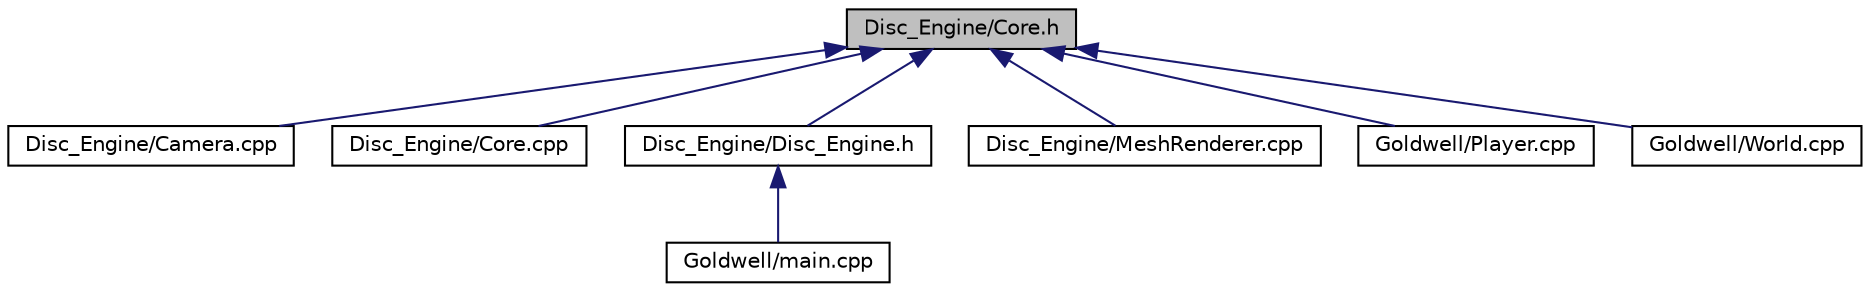 digraph "Disc_Engine/Core.h"
{
  edge [fontname="Helvetica",fontsize="10",labelfontname="Helvetica",labelfontsize="10"];
  node [fontname="Helvetica",fontsize="10",shape=record];
  Node26 [label="Disc_Engine/Core.h",height=0.2,width=0.4,color="black", fillcolor="grey75", style="filled", fontcolor="black"];
  Node26 -> Node27 [dir="back",color="midnightblue",fontsize="10",style="solid"];
  Node27 [label="Disc_Engine/Camera.cpp",height=0.2,width=0.4,color="black", fillcolor="white", style="filled",URL="$_camera_8cpp.html"];
  Node26 -> Node28 [dir="back",color="midnightblue",fontsize="10",style="solid"];
  Node28 [label="Disc_Engine/Core.cpp",height=0.2,width=0.4,color="black", fillcolor="white", style="filled",URL="$_core_8cpp.html"];
  Node26 -> Node29 [dir="back",color="midnightblue",fontsize="10",style="solid"];
  Node29 [label="Disc_Engine/Disc_Engine.h",height=0.2,width=0.4,color="black", fillcolor="white", style="filled",URL="$_disc___engine_8h.html"];
  Node29 -> Node30 [dir="back",color="midnightblue",fontsize="10",style="solid"];
  Node30 [label="Goldwell/main.cpp",height=0.2,width=0.4,color="black", fillcolor="white", style="filled",URL="$main_8cpp.html"];
  Node26 -> Node31 [dir="back",color="midnightblue",fontsize="10",style="solid"];
  Node31 [label="Disc_Engine/MeshRenderer.cpp",height=0.2,width=0.4,color="black", fillcolor="white", style="filled",URL="$_mesh_renderer_8cpp.html"];
  Node26 -> Node32 [dir="back",color="midnightblue",fontsize="10",style="solid"];
  Node32 [label="Goldwell/Player.cpp",height=0.2,width=0.4,color="black", fillcolor="white", style="filled",URL="$_player_8cpp.html"];
  Node26 -> Node33 [dir="back",color="midnightblue",fontsize="10",style="solid"];
  Node33 [label="Goldwell/World.cpp",height=0.2,width=0.4,color="black", fillcolor="white", style="filled",URL="$_world_8cpp.html"];
}
